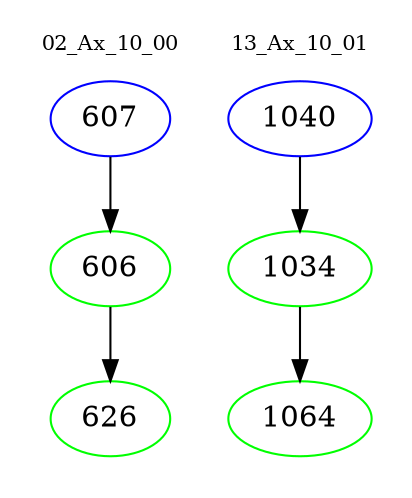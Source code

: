 digraph{
subgraph cluster_0 {
color = white
label = "02_Ax_10_00";
fontsize=10;
T0_607 [label="607", color="blue"]
T0_607 -> T0_606 [color="black"]
T0_606 [label="606", color="green"]
T0_606 -> T0_626 [color="black"]
T0_626 [label="626", color="green"]
}
subgraph cluster_1 {
color = white
label = "13_Ax_10_01";
fontsize=10;
T1_1040 [label="1040", color="blue"]
T1_1040 -> T1_1034 [color="black"]
T1_1034 [label="1034", color="green"]
T1_1034 -> T1_1064 [color="black"]
T1_1064 [label="1064", color="green"]
}
}
